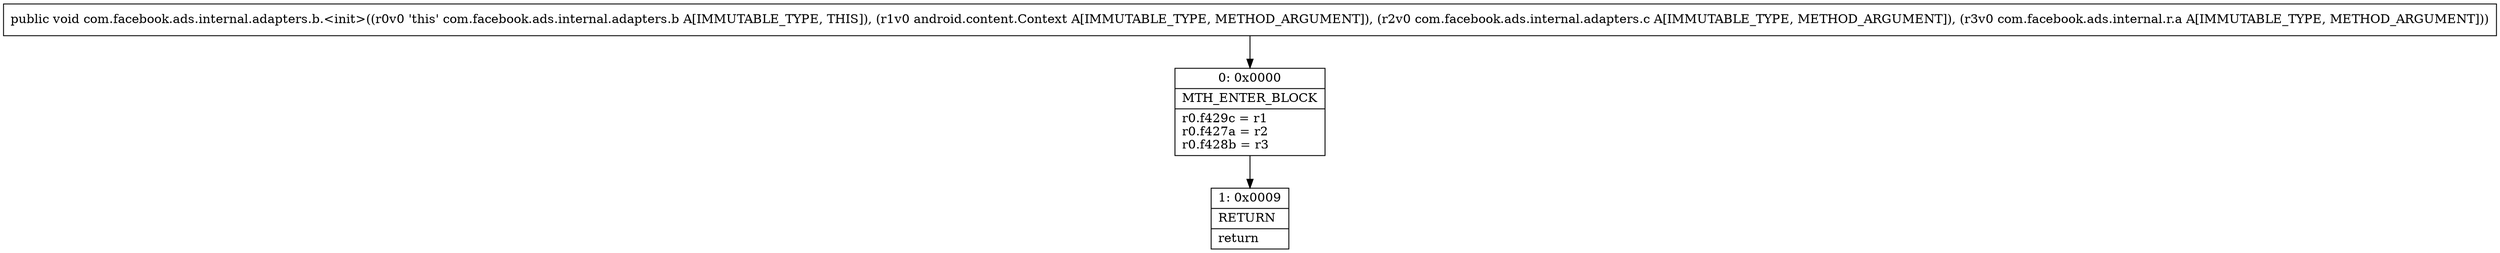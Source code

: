 digraph "CFG forcom.facebook.ads.internal.adapters.b.\<init\>(Landroid\/content\/Context;Lcom\/facebook\/ads\/internal\/adapters\/c;Lcom\/facebook\/ads\/internal\/r\/a;)V" {
Node_0 [shape=record,label="{0\:\ 0x0000|MTH_ENTER_BLOCK\l|r0.f429c = r1\lr0.f427a = r2\lr0.f428b = r3\l}"];
Node_1 [shape=record,label="{1\:\ 0x0009|RETURN\l|return\l}"];
MethodNode[shape=record,label="{public void com.facebook.ads.internal.adapters.b.\<init\>((r0v0 'this' com.facebook.ads.internal.adapters.b A[IMMUTABLE_TYPE, THIS]), (r1v0 android.content.Context A[IMMUTABLE_TYPE, METHOD_ARGUMENT]), (r2v0 com.facebook.ads.internal.adapters.c A[IMMUTABLE_TYPE, METHOD_ARGUMENT]), (r3v0 com.facebook.ads.internal.r.a A[IMMUTABLE_TYPE, METHOD_ARGUMENT])) }"];
MethodNode -> Node_0;
Node_0 -> Node_1;
}

